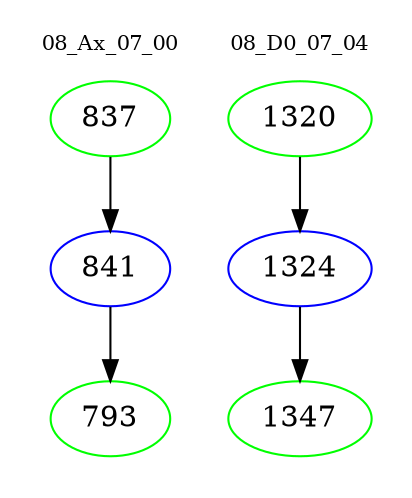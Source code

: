 digraph{
subgraph cluster_0 {
color = white
label = "08_Ax_07_00";
fontsize=10;
T0_837 [label="837", color="green"]
T0_837 -> T0_841 [color="black"]
T0_841 [label="841", color="blue"]
T0_841 -> T0_793 [color="black"]
T0_793 [label="793", color="green"]
}
subgraph cluster_1 {
color = white
label = "08_D0_07_04";
fontsize=10;
T1_1320 [label="1320", color="green"]
T1_1320 -> T1_1324 [color="black"]
T1_1324 [label="1324", color="blue"]
T1_1324 -> T1_1347 [color="black"]
T1_1347 [label="1347", color="green"]
}
}

